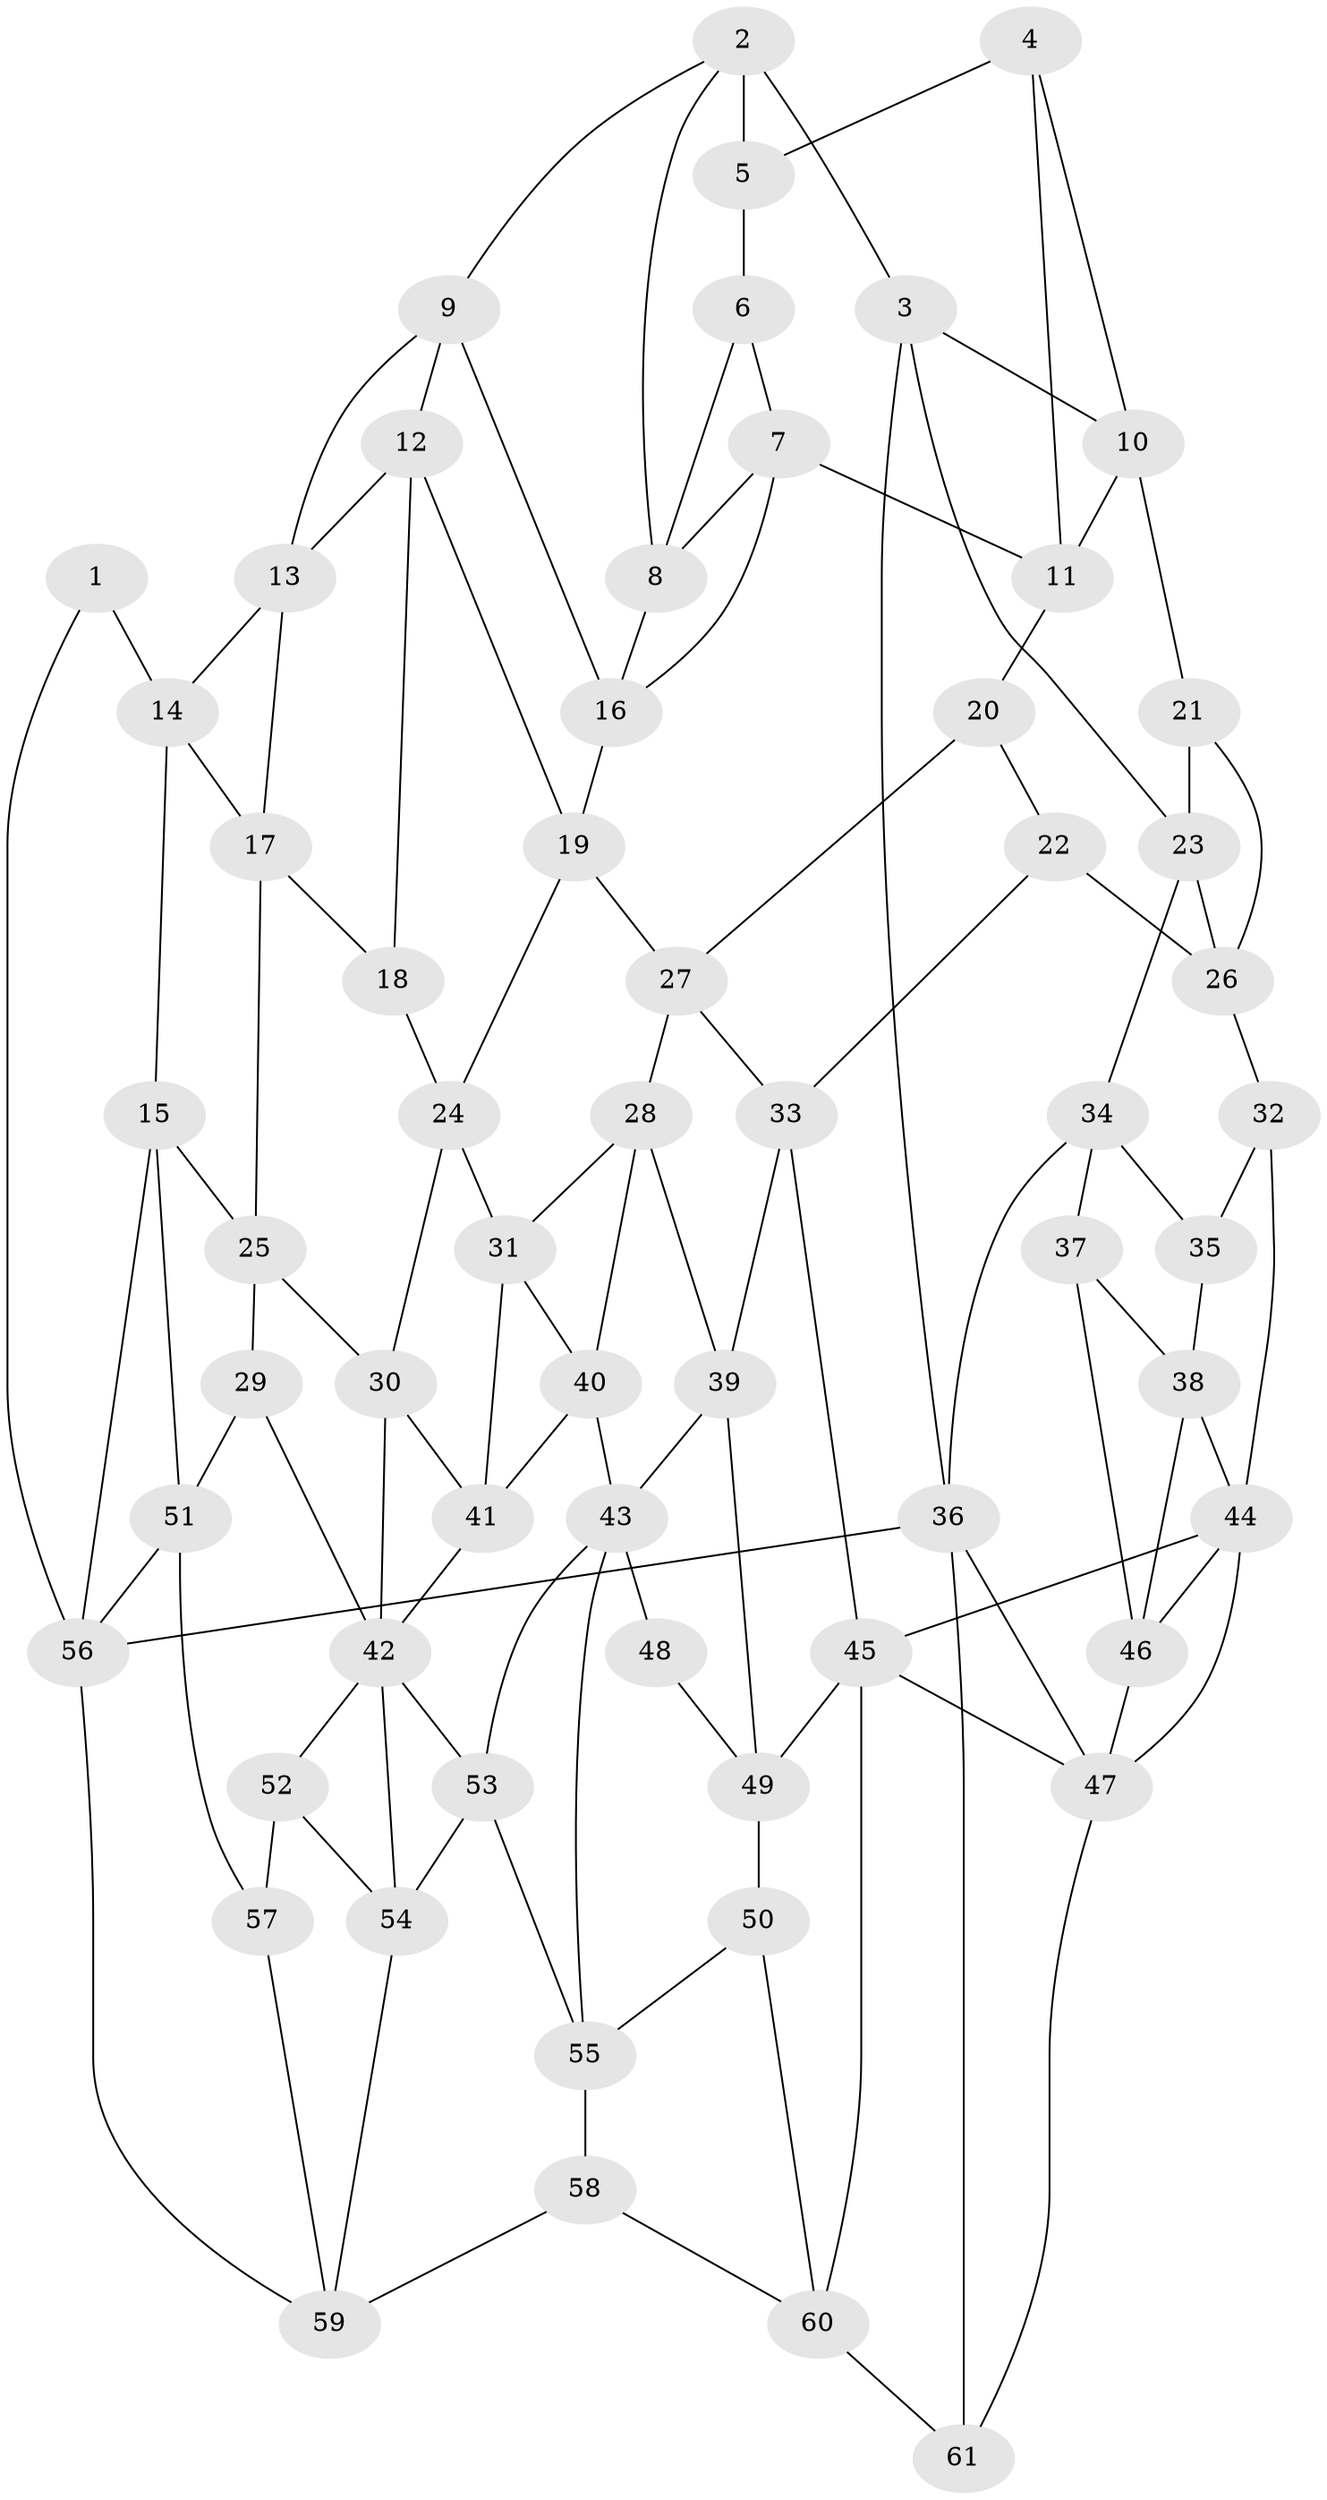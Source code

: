 // original degree distribution, {3: 0.02459016393442623, 4: 0.22950819672131148, 6: 0.22950819672131148, 5: 0.5163934426229508}
// Generated by graph-tools (version 1.1) at 2025/27/03/09/25 03:27:15]
// undirected, 61 vertices, 116 edges
graph export_dot {
graph [start="1"]
  node [color=gray90,style=filled];
  1;
  2;
  3;
  4;
  5;
  6;
  7;
  8;
  9;
  10;
  11;
  12;
  13;
  14;
  15;
  16;
  17;
  18;
  19;
  20;
  21;
  22;
  23;
  24;
  25;
  26;
  27;
  28;
  29;
  30;
  31;
  32;
  33;
  34;
  35;
  36;
  37;
  38;
  39;
  40;
  41;
  42;
  43;
  44;
  45;
  46;
  47;
  48;
  49;
  50;
  51;
  52;
  53;
  54;
  55;
  56;
  57;
  58;
  59;
  60;
  61;
  1 -- 14 [weight=1.0];
  1 -- 56 [weight=1.0];
  2 -- 3 [weight=1.0];
  2 -- 5 [weight=2.0];
  2 -- 8 [weight=1.0];
  2 -- 9 [weight=1.0];
  3 -- 10 [weight=1.0];
  3 -- 23 [weight=1.0];
  3 -- 36 [weight=1.0];
  4 -- 5 [weight=1.0];
  4 -- 10 [weight=1.0];
  4 -- 11 [weight=1.0];
  5 -- 6 [weight=1.0];
  6 -- 7 [weight=1.0];
  6 -- 8 [weight=1.0];
  7 -- 8 [weight=1.0];
  7 -- 11 [weight=1.0];
  7 -- 16 [weight=1.0];
  8 -- 16 [weight=1.0];
  9 -- 12 [weight=1.0];
  9 -- 13 [weight=1.0];
  9 -- 16 [weight=1.0];
  10 -- 11 [weight=1.0];
  10 -- 21 [weight=1.0];
  11 -- 20 [weight=1.0];
  12 -- 13 [weight=1.0];
  12 -- 18 [weight=1.0];
  12 -- 19 [weight=1.0];
  13 -- 14 [weight=1.0];
  13 -- 17 [weight=1.0];
  14 -- 15 [weight=1.0];
  14 -- 17 [weight=1.0];
  15 -- 25 [weight=1.0];
  15 -- 51 [weight=1.0];
  15 -- 56 [weight=1.0];
  16 -- 19 [weight=1.0];
  17 -- 18 [weight=1.0];
  17 -- 25 [weight=1.0];
  18 -- 24 [weight=1.0];
  19 -- 24 [weight=1.0];
  19 -- 27 [weight=1.0];
  20 -- 22 [weight=2.0];
  20 -- 27 [weight=1.0];
  21 -- 23 [weight=1.0];
  21 -- 26 [weight=1.0];
  22 -- 26 [weight=1.0];
  22 -- 33 [weight=1.0];
  23 -- 26 [weight=1.0];
  23 -- 34 [weight=1.0];
  24 -- 30 [weight=1.0];
  24 -- 31 [weight=1.0];
  25 -- 29 [weight=1.0];
  25 -- 30 [weight=1.0];
  26 -- 32 [weight=1.0];
  27 -- 28 [weight=1.0];
  27 -- 33 [weight=1.0];
  28 -- 31 [weight=1.0];
  28 -- 39 [weight=1.0];
  28 -- 40 [weight=1.0];
  29 -- 42 [weight=1.0];
  29 -- 51 [weight=1.0];
  30 -- 41 [weight=1.0];
  30 -- 42 [weight=1.0];
  31 -- 40 [weight=1.0];
  31 -- 41 [weight=1.0];
  32 -- 35 [weight=1.0];
  32 -- 44 [weight=2.0];
  33 -- 39 [weight=1.0];
  33 -- 45 [weight=1.0];
  34 -- 35 [weight=1.0];
  34 -- 36 [weight=1.0];
  34 -- 37 [weight=1.0];
  35 -- 38 [weight=1.0];
  36 -- 47 [weight=1.0];
  36 -- 56 [weight=2.0];
  36 -- 61 [weight=1.0];
  37 -- 38 [weight=1.0];
  37 -- 46 [weight=1.0];
  38 -- 44 [weight=1.0];
  38 -- 46 [weight=1.0];
  39 -- 43 [weight=1.0];
  39 -- 49 [weight=1.0];
  40 -- 41 [weight=1.0];
  40 -- 43 [weight=1.0];
  41 -- 42 [weight=1.0];
  42 -- 52 [weight=1.0];
  42 -- 53 [weight=1.0];
  42 -- 54 [weight=1.0];
  43 -- 48 [weight=1.0];
  43 -- 53 [weight=1.0];
  43 -- 55 [weight=1.0];
  44 -- 45 [weight=1.0];
  44 -- 46 [weight=1.0];
  44 -- 47 [weight=1.0];
  45 -- 47 [weight=1.0];
  45 -- 49 [weight=1.0];
  45 -- 60 [weight=1.0];
  46 -- 47 [weight=2.0];
  47 -- 61 [weight=1.0];
  48 -- 49 [weight=1.0];
  49 -- 50 [weight=1.0];
  50 -- 55 [weight=1.0];
  50 -- 60 [weight=1.0];
  51 -- 56 [weight=1.0];
  51 -- 57 [weight=1.0];
  52 -- 54 [weight=1.0];
  52 -- 57 [weight=2.0];
  53 -- 54 [weight=1.0];
  53 -- 55 [weight=1.0];
  54 -- 59 [weight=1.0];
  55 -- 58 [weight=1.0];
  56 -- 59 [weight=1.0];
  57 -- 59 [weight=1.0];
  58 -- 59 [weight=1.0];
  58 -- 60 [weight=1.0];
  60 -- 61 [weight=1.0];
}

